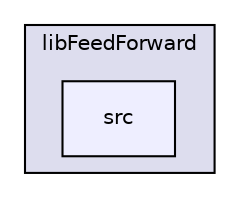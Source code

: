 digraph "libFeedForward/src" {
  compound=true
  node [ fontsize="10", fontname="Helvetica"];
  edge [ labelfontsize="10", labelfontname="Helvetica"];
  subgraph clusterdir_6a824a9194eca6a5d8e66f0337713b79 {
    graph [ bgcolor="#ddddee", pencolor="black", label="libFeedForward" fontname="Helvetica", fontsize="10", URL="dir_6a824a9194eca6a5d8e66f0337713b79.html"]
  dir_ecbbd35ad80662ed48131ad3f732d256 [shape=box, label="src", style="filled", fillcolor="#eeeeff", pencolor="black", URL="dir_ecbbd35ad80662ed48131ad3f732d256.html"];
  }
}
